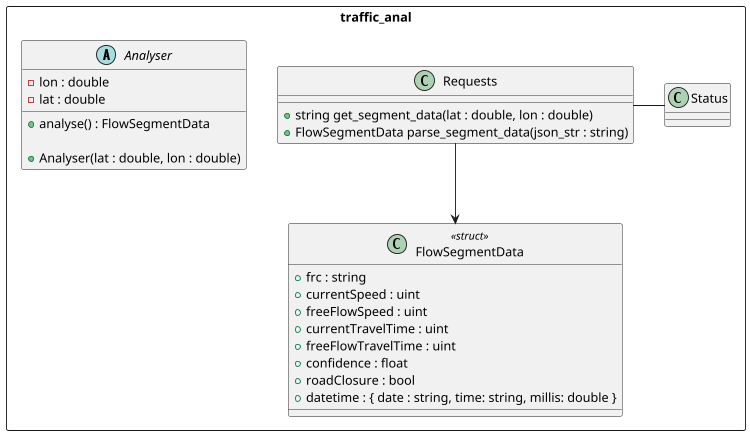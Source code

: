 @startuml
scale 750 width
set separator ::

namespace traffic_anal <<Rectangle>> {

	class Requests {
		+string get_segment_data(lat : double, lon : double)
		+FlowSegmentData parse_segment_data(json_str : string)
	}

	class FlowSegmentData <<struct>> {
		+frc : string
		+currentSpeed : uint
		+freeFlowSpeed : uint
		+currentTravelTime : uint
		+freeFlowTravelTime : uint
		+confidence : float
		+roadClosure : bool
		+datetime : { date : string, time: string, millis: double }
	}

	abstract class Analyser {
		+analyse() : FlowSegmentData

		+Analyser(lat : double, lon : double)

		-lon : double
		-lat : double
	}
}

traffic_anal::Requests --> traffic_anal::FlowSegmentData
traffic_anal::Requests - traffic_anal::Status

@enduml
